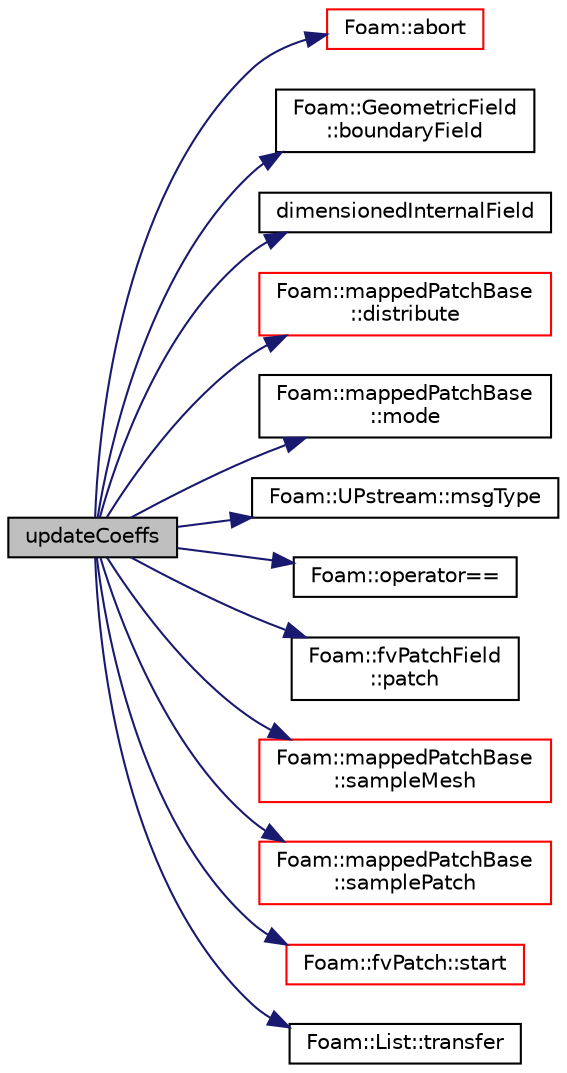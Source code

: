 digraph "updateCoeffs"
{
  bgcolor="transparent";
  edge [fontname="Helvetica",fontsize="10",labelfontname="Helvetica",labelfontsize="10"];
  node [fontname="Helvetica",fontsize="10",shape=record];
  rankdir="LR";
  Node1 [label="updateCoeffs",height=0.2,width=0.4,color="black", fillcolor="grey75", style="filled", fontcolor="black"];
  Node1 -> Node2 [color="midnightblue",fontsize="10",style="solid",fontname="Helvetica"];
  Node2 [label="Foam::abort",height=0.2,width=0.4,color="red",URL="$a10675.html#a447107a607d03e417307c203fa5fb44b"];
  Node1 -> Node3 [color="midnightblue",fontsize="10",style="solid",fontname="Helvetica"];
  Node3 [label="Foam::GeometricField\l::boundaryField",height=0.2,width=0.4,color="black",URL="$a00913.html#a3c6c1a789b48ea0c5e8bff64f9c14f2d",tooltip="Return reference to GeometricBoundaryField. "];
  Node1 -> Node4 [color="midnightblue",fontsize="10",style="solid",fontname="Helvetica"];
  Node4 [label="dimensionedInternalField",height=0.2,width=0.4,color="black",URL="$a03104.html#a942cd19121a46cdc649099eb27c74b18"];
  Node1 -> Node5 [color="midnightblue",fontsize="10",style="solid",fontname="Helvetica"];
  Node5 [label="Foam::mappedPatchBase\l::distribute",height=0.2,width=0.4,color="red",URL="$a01411.html#a19634e92e19466f33831b6908d0a4fab",tooltip="Wrapper around map/interpolate data distribution. "];
  Node1 -> Node6 [color="midnightblue",fontsize="10",style="solid",fontname="Helvetica"];
  Node6 [label="Foam::mappedPatchBase\l::mode",height=0.2,width=0.4,color="black",URL="$a01411.html#a4e406e5a39a00e397a643d0743736079",tooltip="What to sample. "];
  Node1 -> Node7 [color="midnightblue",fontsize="10",style="solid",fontname="Helvetica"];
  Node7 [label="Foam::UPstream::msgType",height=0.2,width=0.4,color="black",URL="$a02751.html#ae5b8fe6652f6320aa6c7f5c44b6f01b7",tooltip="Message tag of standard messages. "];
  Node1 -> Node8 [color="midnightblue",fontsize="10",style="solid",fontname="Helvetica"];
  Node8 [label="Foam::operator==",height=0.2,width=0.4,color="black",URL="$a10675.html#a28a45d2e3cca6152b024de57575abbf1"];
  Node1 -> Node9 [color="midnightblue",fontsize="10",style="solid",fontname="Helvetica"];
  Node9 [label="Foam::fvPatchField\l::patch",height=0.2,width=0.4,color="black",URL="$a00878.html#ad735de1fbd0f85c12ad0c37deb62d22c",tooltip="Return patch. "];
  Node1 -> Node10 [color="midnightblue",fontsize="10",style="solid",fontname="Helvetica"];
  Node10 [label="Foam::mappedPatchBase\l::sampleMesh",height=0.2,width=0.4,color="red",URL="$a01411.html#a80e7d2240854cf86b347a95cb1bab341",tooltip="Get the region mesh. "];
  Node1 -> Node11 [color="midnightblue",fontsize="10",style="solid",fontname="Helvetica"];
  Node11 [label="Foam::mappedPatchBase\l::samplePatch",height=0.2,width=0.4,color="red",URL="$a01411.html#ac34d965ad7c84a1f099c107052e56908",tooltip="Patch (only if NEARESTPATCHFACE) "];
  Node1 -> Node12 [color="midnightblue",fontsize="10",style="solid",fontname="Helvetica"];
  Node12 [label="Foam::fvPatch::start",height=0.2,width=0.4,color="red",URL="$a00877.html#a861f370e41af7d54d7ff91da65de6e6a",tooltip="Return start label of this patch in the polyMesh face list. "];
  Node1 -> Node13 [color="midnightblue",fontsize="10",style="solid",fontname="Helvetica"];
  Node13 [label="Foam::List::transfer",height=0.2,width=0.4,color="black",URL="$a01355.html#a25ad1d2084d16b234b0cf91c07e832c0",tooltip="Transfer the contents of the argument List into this list. "];
}

